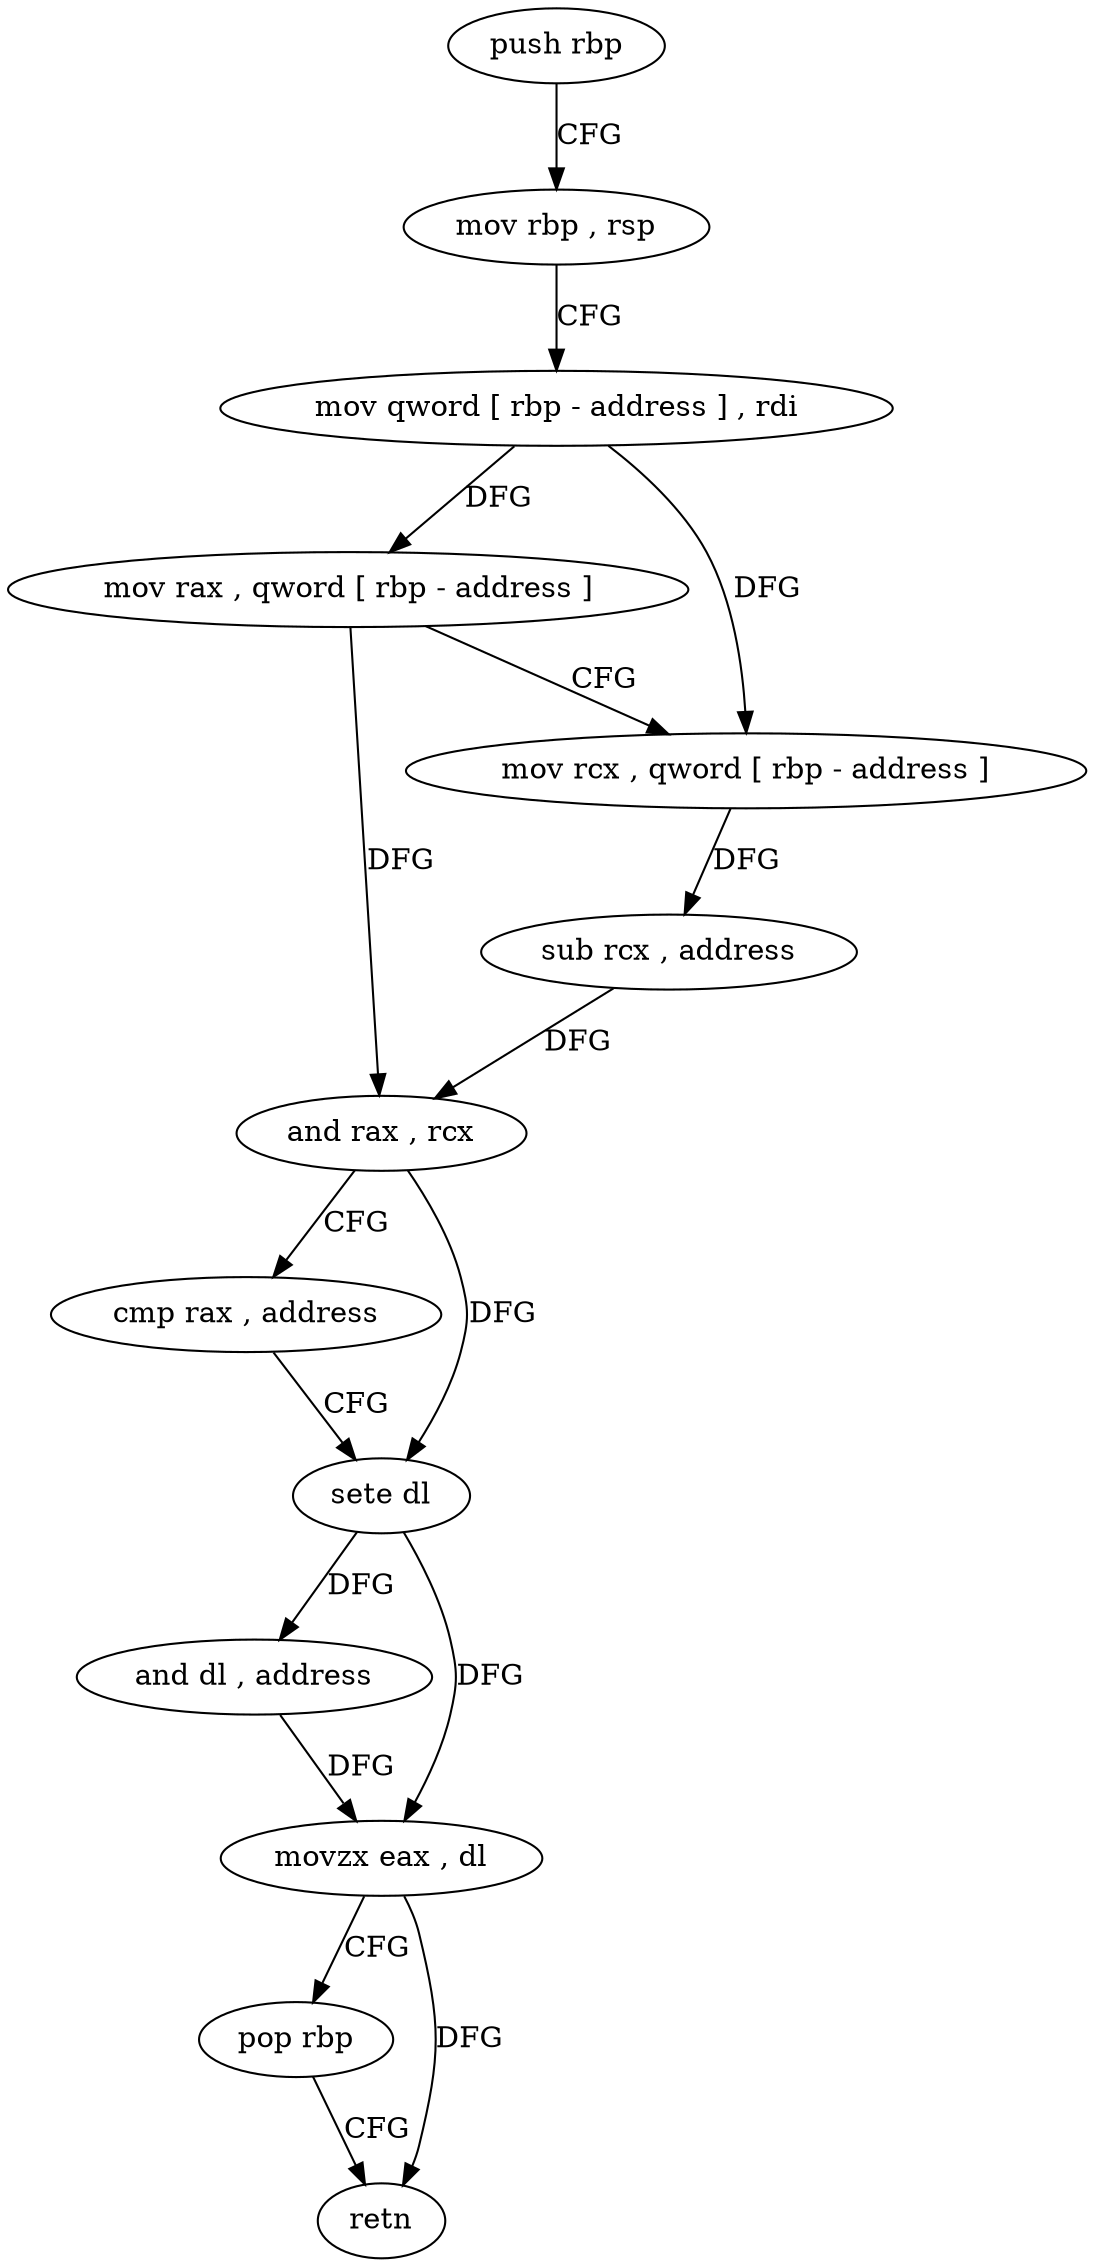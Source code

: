 digraph "func" {
"4279552" [label = "push rbp" ]
"4279553" [label = "mov rbp , rsp" ]
"4279556" [label = "mov qword [ rbp - address ] , rdi" ]
"4279560" [label = "mov rax , qword [ rbp - address ]" ]
"4279564" [label = "mov rcx , qword [ rbp - address ]" ]
"4279568" [label = "sub rcx , address" ]
"4279575" [label = "and rax , rcx" ]
"4279578" [label = "cmp rax , address" ]
"4279582" [label = "sete dl" ]
"4279585" [label = "and dl , address" ]
"4279588" [label = "movzx eax , dl" ]
"4279591" [label = "pop rbp" ]
"4279592" [label = "retn" ]
"4279552" -> "4279553" [ label = "CFG" ]
"4279553" -> "4279556" [ label = "CFG" ]
"4279556" -> "4279560" [ label = "DFG" ]
"4279556" -> "4279564" [ label = "DFG" ]
"4279560" -> "4279564" [ label = "CFG" ]
"4279560" -> "4279575" [ label = "DFG" ]
"4279564" -> "4279568" [ label = "DFG" ]
"4279568" -> "4279575" [ label = "DFG" ]
"4279575" -> "4279578" [ label = "CFG" ]
"4279575" -> "4279582" [ label = "DFG" ]
"4279578" -> "4279582" [ label = "CFG" ]
"4279582" -> "4279585" [ label = "DFG" ]
"4279582" -> "4279588" [ label = "DFG" ]
"4279585" -> "4279588" [ label = "DFG" ]
"4279588" -> "4279591" [ label = "CFG" ]
"4279588" -> "4279592" [ label = "DFG" ]
"4279591" -> "4279592" [ label = "CFG" ]
}
